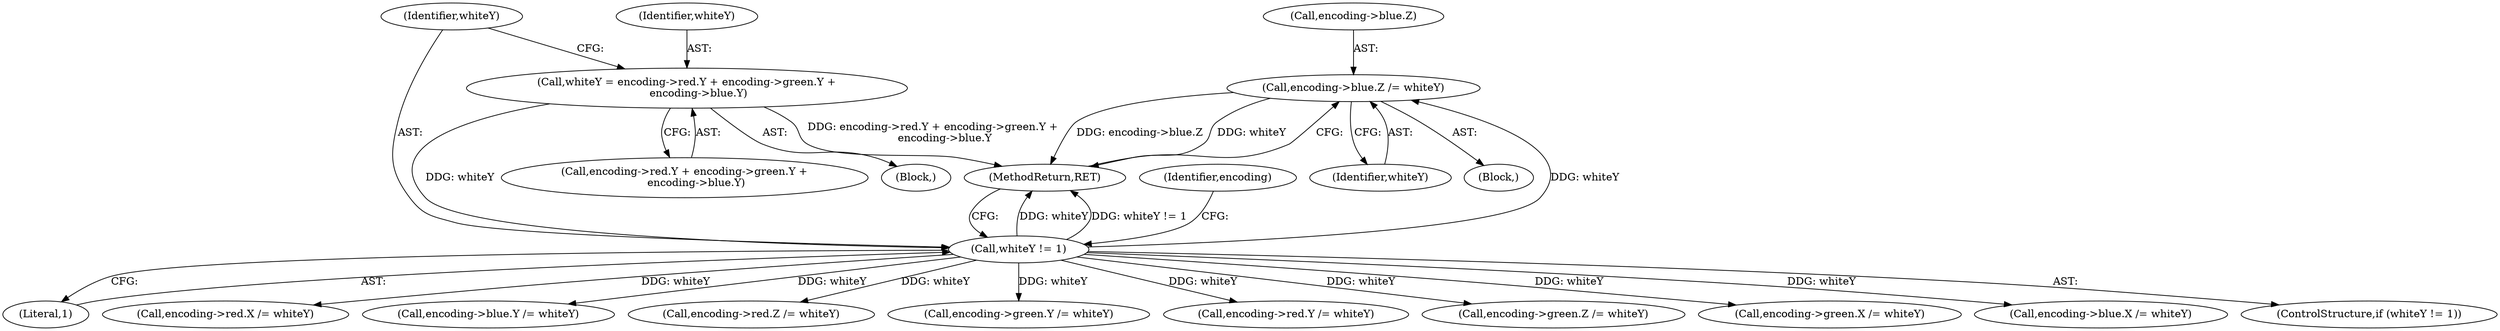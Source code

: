 digraph "0_Android_9d4853418ab2f754c2b63e091c29c5529b8b86ca_107@pointer" {
"1000184" [label="(Call,encoding->blue.Z /= whiteY)"];
"1000124" [label="(Call,whiteY != 1)"];
"1000104" [label="(Call,whiteY = encoding->red.Y + encoding->green.Y +\n       encoding->blue.Y)"];
"1000126" [label="(Literal,1)"];
"1000128" [label="(Call,encoding->red.X /= whiteY)"];
"1000191" [label="(MethodReturn,RET)"];
"1000177" [label="(Call,encoding->blue.Y /= whiteY)"];
"1000104" [label="(Call,whiteY = encoding->red.Y + encoding->green.Y +\n       encoding->blue.Y)"];
"1000184" [label="(Call,encoding->blue.Z /= whiteY)"];
"1000190" [label="(Identifier,whiteY)"];
"1000142" [label="(Call,encoding->red.Z /= whiteY)"];
"1000156" [label="(Call,encoding->green.Y /= whiteY)"];
"1000135" [label="(Call,encoding->red.Y /= whiteY)"];
"1000124" [label="(Call,whiteY != 1)"];
"1000131" [label="(Identifier,encoding)"];
"1000125" [label="(Identifier,whiteY)"];
"1000127" [label="(Block,)"];
"1000163" [label="(Call,encoding->green.Z /= whiteY)"];
"1000106" [label="(Call,encoding->red.Y + encoding->green.Y +\n       encoding->blue.Y)"];
"1000102" [label="(Block,)"];
"1000149" [label="(Call,encoding->green.X /= whiteY)"];
"1000170" [label="(Call,encoding->blue.X /= whiteY)"];
"1000105" [label="(Identifier,whiteY)"];
"1000185" [label="(Call,encoding->blue.Z)"];
"1000123" [label="(ControlStructure,if (whiteY != 1))"];
"1000184" -> "1000127"  [label="AST: "];
"1000184" -> "1000190"  [label="CFG: "];
"1000185" -> "1000184"  [label="AST: "];
"1000190" -> "1000184"  [label="AST: "];
"1000191" -> "1000184"  [label="CFG: "];
"1000184" -> "1000191"  [label="DDG: encoding->blue.Z"];
"1000184" -> "1000191"  [label="DDG: whiteY"];
"1000124" -> "1000184"  [label="DDG: whiteY"];
"1000124" -> "1000123"  [label="AST: "];
"1000124" -> "1000126"  [label="CFG: "];
"1000125" -> "1000124"  [label="AST: "];
"1000126" -> "1000124"  [label="AST: "];
"1000131" -> "1000124"  [label="CFG: "];
"1000191" -> "1000124"  [label="CFG: "];
"1000124" -> "1000191"  [label="DDG: whiteY"];
"1000124" -> "1000191"  [label="DDG: whiteY != 1"];
"1000104" -> "1000124"  [label="DDG: whiteY"];
"1000124" -> "1000128"  [label="DDG: whiteY"];
"1000124" -> "1000135"  [label="DDG: whiteY"];
"1000124" -> "1000142"  [label="DDG: whiteY"];
"1000124" -> "1000149"  [label="DDG: whiteY"];
"1000124" -> "1000156"  [label="DDG: whiteY"];
"1000124" -> "1000163"  [label="DDG: whiteY"];
"1000124" -> "1000170"  [label="DDG: whiteY"];
"1000124" -> "1000177"  [label="DDG: whiteY"];
"1000104" -> "1000102"  [label="AST: "];
"1000104" -> "1000106"  [label="CFG: "];
"1000105" -> "1000104"  [label="AST: "];
"1000106" -> "1000104"  [label="AST: "];
"1000125" -> "1000104"  [label="CFG: "];
"1000104" -> "1000191"  [label="DDG: encoding->red.Y + encoding->green.Y +\n       encoding->blue.Y"];
}
